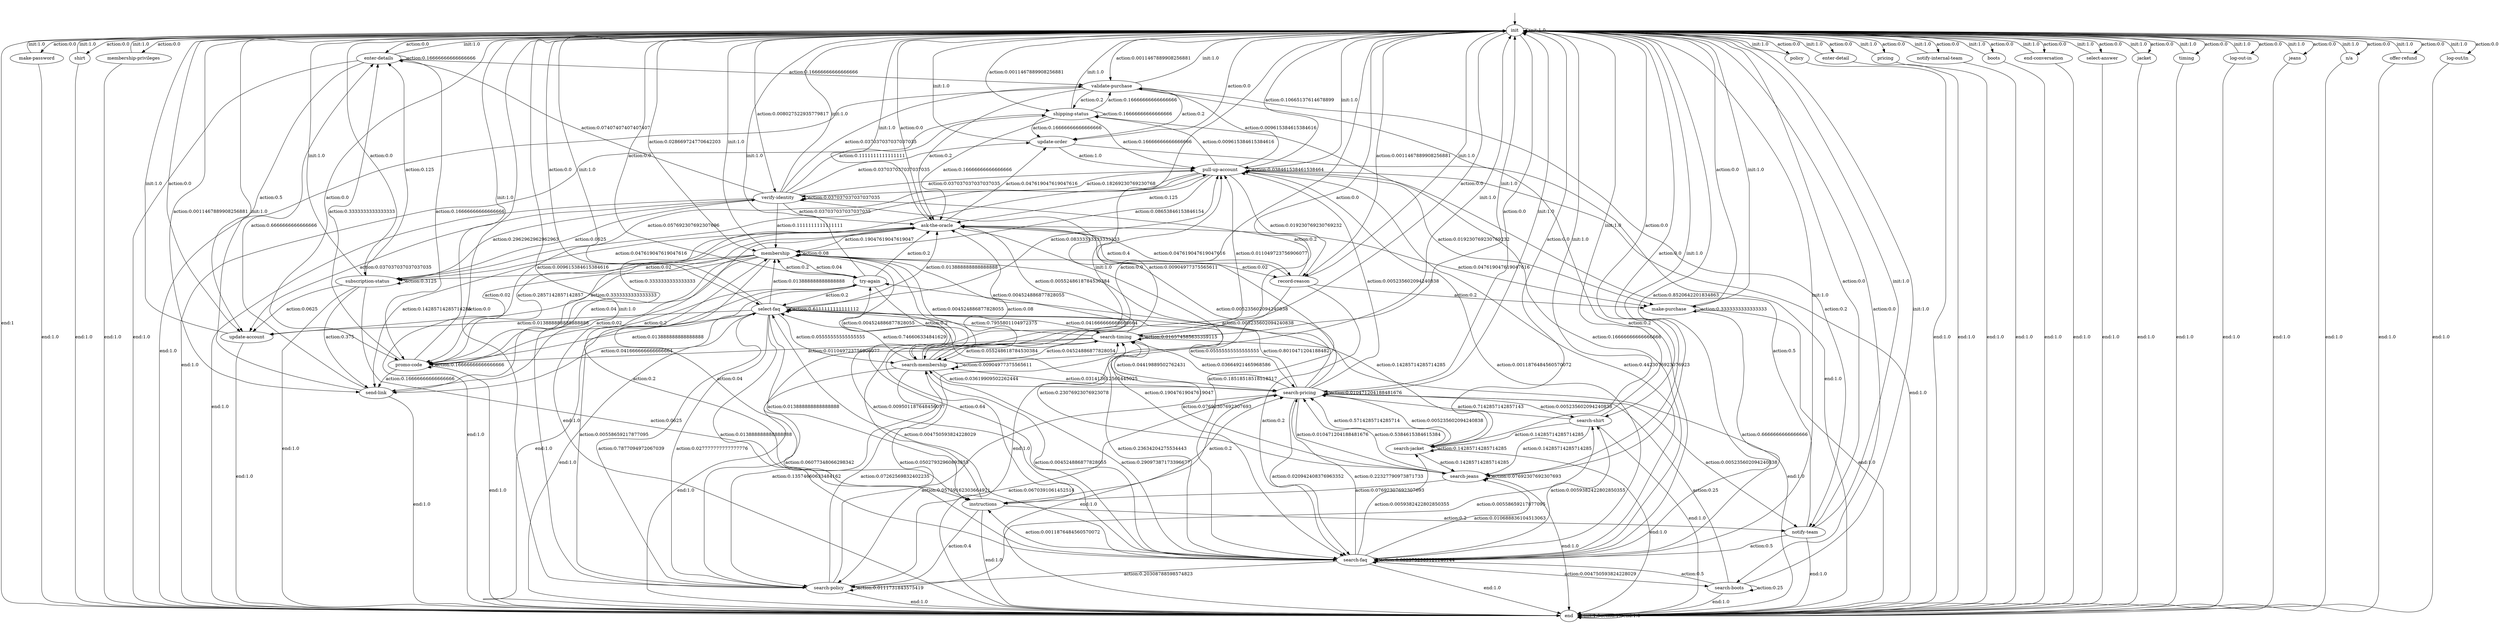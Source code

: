 digraph learned_mdp {
s0 [label="init"];
s1 [label="make-password"];
s2 [label="shirt"];
s3 [label="membership-privileges"];
s4 [label="enter-details"];
s5 [label="verify-identity"];
s6 [label="try-again"];
s7 [label="policy"];
s8 [label="update-account"];
s9 [label="search-boots"];
s10 [label="enter-detail"];
s11 [label="pricing"];
s12 [label="membership"];
s13 [label="search-jacket"];
s14 [label="shipping-status"];
s15 [label="instructions"];
s16 [label="validate-purchase"];
s17 [label="notify-internal-team"];
s18 [label="boots"];
s19 [label="end-conversation"];
s20 [label="search-membership"];
s21 [label="select-answer"];
s22 [label="jacket"];
s23 [label="record-reason"];
s24 [label="subscription-status"];
s25 [label="search-policy"];
s26 [label="timing"];
s27 [label="search-jeans"];
s28 [label="search-faq"];
s29 [label="make-purchase"];
s30 [label="log-out-in"];
s31 [label="pull-up-account"];
s32 [label="jeans"];
s33 [label="n/a"];
s34 [label="offer-refund"];
s35 [label="search-pricing"];
s36 [label="notify-team"];
s37 [label="promo-code"];
s38 [label="log-out/in"];
s39 [label="ask-the-oracle"];
s40 [label="send-link"];
s41 [label="search-timing"];
s42 [label="select-faq"];
s43 [label="search-shirt"];
s44 [label="update-order"];
s45 [label="end"];
s0 -> s0  [label="init:1.0"];
s0 -> s1  [label="action:0.0"];
s0 -> s2  [label="action:0.0"];
s0 -> s3  [label="action:0.0"];
s0 -> s4  [label="action:0.0"];
s0 -> s5  [label="action:0.008027522935779817"];
s0 -> s6  [label="action:0.0"];
s0 -> s7  [label="action:0.0"];
s0 -> s8  [label="action:0.0"];
s0 -> s9  [label="action:0.0"];
s0 -> s10  [label="action:0.0"];
s0 -> s11  [label="action:0.0"];
s0 -> s12  [label="action:0.028669724770642203"];
s0 -> s13  [label="action:0.0"];
s0 -> s14  [label="action:0.0011467889908256881"];
s0 -> s15  [label="action:0.0"];
s0 -> s16  [label="action:0.0011467889908256881"];
s0 -> s17  [label="action:0.0"];
s0 -> s18  [label="action:0.0"];
s0 -> s19  [label="action:0.0"];
s0 -> s20  [label="action:0.0"];
s0 -> s21  [label="action:0.0"];
s0 -> s22  [label="action:0.0"];
s0 -> s23  [label="action:0.0011467889908256881"];
s0 -> s24  [label="action:0.0"];
s0 -> s25  [label="action:0.0"];
s0 -> s26  [label="action:0.0"];
s0 -> s27  [label="action:0.0"];
s0 -> s28  [label="action:0.8520642201834863"];
s0 -> s29  [label="action:0.0"];
s0 -> s30  [label="action:0.0"];
s0 -> s31  [label="action:0.10665137614678899"];
s0 -> s32  [label="action:0.0"];
s0 -> s33  [label="action:0.0"];
s0 -> s34  [label="action:0.0"];
s0 -> s35  [label="action:0.0"];
s0 -> s36  [label="action:0.0"];
s0 -> s37  [label="action:0.0"];
s0 -> s38  [label="action:0.0"];
s0 -> s39  [label="action:0.0"];
s0 -> s40  [label="action:0.0011467889908256881"];
s0 -> s41  [label="action:0.0"];
s0 -> s42  [label="action:0.0"];
s0 -> s43  [label="action:0.0"];
s0 -> s44  [label="action:0.0"];
s0 -> s45  [label="end:1"];
s1 -> s0  [label="init:1.0"];
s1 -> s45 [label="end:1.0"];
s2 -> s0  [label="init:1.0"];
s2 -> s45 [label="end:1.0"];
s3 -> s0  [label="init:1.0"];
s3 -> s45 [label="end:1.0"];
s4 -> s0  [label="init:1.0"];
s4 -> s4  [label="action:0.16666666666666666"];
s4 -> s8  [label="action:0.5"];
s4 -> s16  [label="action:0.16666666666666666"];
s4 -> s37  [label="action:0.16666666666666666"];
s4 -> s45 [label="end:1.0"];
s5 -> s0  [label="init:1.0"];
s5 -> s4  [label="action:0.07407407407407407"];
s5 -> s5  [label="action:0.037037037037037035"];
s5 -> s8  [label="action:0.037037037037037035"];
s5 -> s12  [label="action:0.1111111111111111"];
s5 -> s14  [label="action:0.1111111111111111"];
s5 -> s16  [label="action:0.037037037037037035"];
s5 -> s24  [label="action:0.2962962962962963"];
s5 -> s28  [label="action:0.18518518518518517"];
s5 -> s31  [label="action:0.037037037037037035"];
s5 -> s39  [label="action:0.037037037037037035"];
s5 -> s44  [label="action:0.037037037037037035"];
s5 -> s45 [label="end:1.0"];
s6 -> s0  [label="init:1.0"];
s6 -> s12  [label="action:0.2"];
s6 -> s20  [label="action:0.2"];
s6 -> s37  [label="action:0.2"];
s6 -> s39  [label="action:0.2"];
s6 -> s42  [label="action:0.2"];
s6 -> s45 [label="end:1.0"];
s7 -> s0  [label="init:1.0"];
s7 -> s45 [label="end:1.0"];
s8 -> s0  [label="init:1.0"];
s8 -> s45 [label="end:1.0"];
s9 -> s0  [label="init:1.0"];
s9 -> s9  [label="action:0.25"];
s9 -> s28  [label="action:0.5"];
s9 -> s35  [label="action:0.25"];
s9 -> s45 [label="end:1.0"];
s10 -> s0  [label="init:1.0"];
s10 -> s45 [label="end:1.0"];
s11 -> s0  [label="init:1.0"];
s11 -> s45 [label="end:1.0"];
s12 -> s0  [label="init:1.0"];
s12 -> s6  [label="action:0.04"];
s12 -> s8  [label="action:0.02"];
s12 -> s12  [label="action:0.08"];
s12 -> s15  [label="action:0.04"];
s12 -> s20  [label="action:0.08"];
s12 -> s23  [label="action:0.02"];
s12 -> s24  [label="action:0.02"];
s12 -> s28  [label="action:0.64"];
s12 -> s37  [label="action:0.04"];
s12 -> s40  [label="action:0.02"];
s12 -> s45 [label="end:1.0"];
s13 -> s0  [label="init:1.0"];
s13 -> s6  [label="action:0.14285714285714285"];
s13 -> s13  [label="action:0.14285714285714285"];
s13 -> s27  [label="action:0.14285714285714285"];
s13 -> s35  [label="action:0.5714285714285714"];
s13 -> s45 [label="end:1.0"];
s14 -> s0  [label="init:1.0"];
s14 -> s14  [label="action:0.16666666666666666"];
s14 -> s16  [label="action:0.16666666666666666"];
s14 -> s28  [label="action:0.16666666666666666"];
s14 -> s31  [label="action:0.16666666666666666"];
s14 -> s39  [label="action:0.16666666666666666"];
s14 -> s44  [label="action:0.16666666666666666"];
s14 -> s45 [label="end:1.0"];
s15 -> s0  [label="init:1.0"];
s15 -> s12  [label="action:0.2"];
s15 -> s25  [label="action:0.4"];
s15 -> s35  [label="action:0.2"];
s15 -> s36  [label="action:0.2"];
s15 -> s45 [label="end:1.0"];
s16 -> s0  [label="init:1.0"];
s16 -> s14  [label="action:0.2"];
s16 -> s28  [label="action:0.2"];
s16 -> s36  [label="action:0.2"];
s16 -> s39  [label="action:0.2"];
s16 -> s44  [label="action:0.2"];
s16 -> s45 [label="end:1.0"];
s17 -> s0  [label="init:1.0"];
s17 -> s45 [label="end:1.0"];
s18 -> s0  [label="init:1.0"];
s18 -> s45 [label="end:1.0"];
s19 -> s0  [label="init:1.0"];
s19 -> s45 [label="end:1.0"];
s20 -> s0  [label="init:1.0"];
s20 -> s6  [label="action:0.004524886877828055"];
s20 -> s12  [label="action:0.004524886877828055"];
s20 -> s20  [label="action:0.00904977375565611"];
s20 -> s25  [label="action:0.13574660633484162"];
s20 -> s28  [label="action:0.004524886877828055"];
s20 -> s31  [label="action:0.00904977375565611"];
s20 -> s35  [label="action:0.03619909502262444"];
s20 -> s39  [label="action:0.004524886877828055"];
s20 -> s41  [label="action:0.04524886877828054"];
s20 -> s42  [label="action:0.746606334841629"];
s20 -> s45 [label="end:1.0"];
s21 -> s0  [label="init:1.0"];
s21 -> s45 [label="end:1.0"];
s22 -> s0  [label="init:1.0"];
s22 -> s45 [label="end:1.0"];
s23 -> s0  [label="init:1.0"];
s23 -> s5  [label="action:0.2"];
s23 -> s28  [label="action:0.2"];
s23 -> s29  [label="action:0.2"];
s23 -> s39  [label="action:0.4"];
s23 -> s45 [label="end:1.0"];
s24 -> s0  [label="init:1.0"];
s24 -> s4  [label="action:0.125"];
s24 -> s5  [label="action:0.0625"];
s24 -> s8  [label="action:0.0625"];
s24 -> s24  [label="action:0.3125"];
s24 -> s28  [label="action:0.0625"];
s24 -> s40  [label="action:0.375"];
s24 -> s45 [label="end:1.0"];
s25 -> s0  [label="init:1.0"];
s25 -> s6  [label="action:0.00558659217877095"];
s25 -> s20  [label="action:0.07262569832402235"];
s25 -> s25  [label="action:0.0111731843575419"];
s25 -> s35  [label="action:0.0670391061452514"];
s25 -> s41  [label="action:0.05027932960893855"];
s25 -> s42  [label="action:0.7877094972067039"];
s25 -> s43  [label="action:0.00558659217877095"];
s25 -> s45 [label="end:1.0"];
s26 -> s0  [label="init:1.0"];
s26 -> s45 [label="end:1.0"];
s27 -> s0  [label="init:1.0"];
s27 -> s15  [label="action:0.07692307692307693"];
s27 -> s27  [label="action:0.07692307692307693"];
s27 -> s35  [label="action:0.5384615384615384"];
s27 -> s41  [label="action:0.07692307692307693"];
s27 -> s42  [label="action:0.23076923076923078"];
s27 -> s45 [label="end:1.0"];
s28 -> s0  [label="init:1.0"];
s28 -> s9  [label="action:0.004750593824228029"];
s28 -> s12  [label="action:0.009501187648456057"];
s28 -> s13  [label="action:0.0059382422802850355"];
s28 -> s15  [label="action:0.0011876484560570072"];
s28 -> s20  [label="action:0.29097387173396677"];
s28 -> s25  [label="action:0.20308788598574823"];
s28 -> s27  [label="action:0.010688836104513063"];
s28 -> s28  [label="action:0.0023752969121140144"];
s28 -> s31  [label="action:0.0011876484560570072"];
s28 -> s35  [label="action:0.22327790973871733"];
s28 -> s41  [label="action:0.23634204275534443"];
s28 -> s42  [label="action:0.004750593824228029"];
s28 -> s43  [label="action:0.0059382422802850355"];
s28 -> s45 [label="end:1.0"];
s29 -> s0  [label="init:1.0"];
s29 -> s28  [label="action:0.6666666666666666"];
s29 -> s29  [label="action:0.3333333333333333"];
s29 -> s45 [label="end:1.0"];
s30 -> s0  [label="init:1.0"];
s30 -> s45 [label="end:1.0"];
s31 -> s0  [label="init:1.0"];
s31 -> s5  [label="action:0.18269230769230768"];
s31 -> s12  [label="action:0.08653846153846154"];
s31 -> s14  [label="action:0.009615384615384616"];
s31 -> s16  [label="action:0.009615384615384616"];
s31 -> s23  [label="action:0.019230769230769232"];
s31 -> s24  [label="action:0.057692307692307696"];
s31 -> s28  [label="action:0.4423076923076923"];
s31 -> s29  [label="action:0.019230769230769232"];
s31 -> s31  [label="action:0.038461538461538464"];
s31 -> s37  [label="action:0.009615384615384616"];
s31 -> s39  [label="action:0.125"];
s31 -> s45 [label="end:1.0"];
s32 -> s0  [label="init:1.0"];
s32 -> s45 [label="end:1.0"];
s33 -> s0  [label="init:1.0"];
s33 -> s45 [label="end:1.0"];
s34 -> s0  [label="init:1.0"];
s34 -> s45 [label="end:1.0"];
s35 -> s0  [label="init:1.0"];
s35 -> s12  [label="action:0.005235602094240838"];
s35 -> s13  [label="action:0.005235602094240838"];
s35 -> s20  [label="action:0.031413612565445025"];
s35 -> s25  [label="action:0.05759162303664921"];
s35 -> s27  [label="action:0.010471204188481676"];
s35 -> s28  [label="action:0.020942408376963352"];
s35 -> s31  [label="action:0.005235602094240838"];
s35 -> s35  [label="action:0.010471204188481676"];
s35 -> s36  [label="action:0.005235602094240838"];
s35 -> s39  [label="action:0.005235602094240838"];
s35 -> s41  [label="action:0.03664921465968586"];
s35 -> s42  [label="action:0.8010471204188482"];
s35 -> s43  [label="action:0.005235602094240838"];
s35 -> s45 [label="end:1.0"];
s36 -> s0  [label="init:1.0"];
s36 -> s28  [label="action:0.5"];
s36 -> s31  [label="action:0.5"];
s36 -> s45 [label="end:1.0"];
s37 -> s0  [label="init:1.0"];
s37 -> s4  [label="action:0.3333333333333333"];
s37 -> s37  [label="action:0.16666666666666666"];
s37 -> s39  [label="action:0.3333333333333333"];
s37 -> s40  [label="action:0.16666666666666666"];
s37 -> s45 [label="end:1.0"];
s38 -> s0  [label="init:1.0"];
s38 -> s45 [label="end:1.0"];
s39 -> s0  [label="init:1.0"];
s39 -> s12  [label="action:0.19047619047619047"];
s39 -> s23  [label="action:0.047619047619047616"];
s39 -> s24  [label="action:0.047619047619047616"];
s39 -> s28  [label="action:0.19047619047619047"];
s39 -> s29  [label="action:0.047619047619047616"];
s39 -> s37  [label="action:0.2857142857142857"];
s39 -> s40  [label="action:0.14285714285714285"];
s39 -> s44  [label="action:0.047619047619047616"];
s39 -> s45 [label="end:1.0"];
s40 -> s0  [label="init:1.0"];
s40 -> s4  [label="action:0.6666666666666666"];
s40 -> s31  [label="action:0.3333333333333333"];
s40 -> s45 [label="end:1.0"];
s41 -> s0  [label="init:1.0"];
s41 -> s20  [label="action:0.055248618784530384"];
s41 -> s25  [label="action:0.06077348066298342"];
s41 -> s31  [label="action:0.011049723756906077"];
s41 -> s35  [label="action:0.04419889502762431"];
s41 -> s37  [label="action:0.011049723756906077"];
s41 -> s39  [label="action:0.0055248618784530384"];
s41 -> s41  [label="action:0.016574585635359115"];
s41 -> s42  [label="action:0.7955801104972375"];
s41 -> s45 [label="end:1.0"];
s42 -> s0  [label="init:1.0"];
s42 -> s8  [label="action:0.013888888888888888"];
s42 -> s12  [label="action:0.013888888888888888"];
s42 -> s15  [label="action:0.013888888888888888"];
s42 -> s20  [label="action:0.05555555555555555"];
s42 -> s25  [label="action:0.027777777777777776"];
s42 -> s28  [label="action:0.013888888888888888"];
s42 -> s31  [label="action:0.08333333333333333"];
s42 -> s35  [label="action:0.05555555555555555"];
s42 -> s37  [label="action:0.013888888888888888"];
s42 -> s39  [label="action:0.013888888888888888"];
s42 -> s40  [label="action:0.041666666666666664"];
s42 -> s41  [label="action:0.041666666666666664"];
s42 -> s42  [label="action:0.6111111111111112"];
s42 -> s45 [label="end:1.0"];
s43 -> s0  [label="init:1.0"];
s43 -> s13  [label="action:0.14285714285714285"];
s43 -> s27  [label="action:0.14285714285714285"];
s43 -> s35  [label="action:0.7142857142857143"];
s43 -> s45 [label="end:1.0"];
s44 -> s0  [label="init:1.0"];
s44 -> s31  [label="action:1.0"];
s44 -> s45 [label="end:1.0"];
s45 -> s45 [label="init:1.0"];
s45 -> s45  [label="action:1.0"];
s45 -> s45  [label="end:1.0"];
__start0 [label="", shape=none];
__start0 -> s0  [label=""];
}